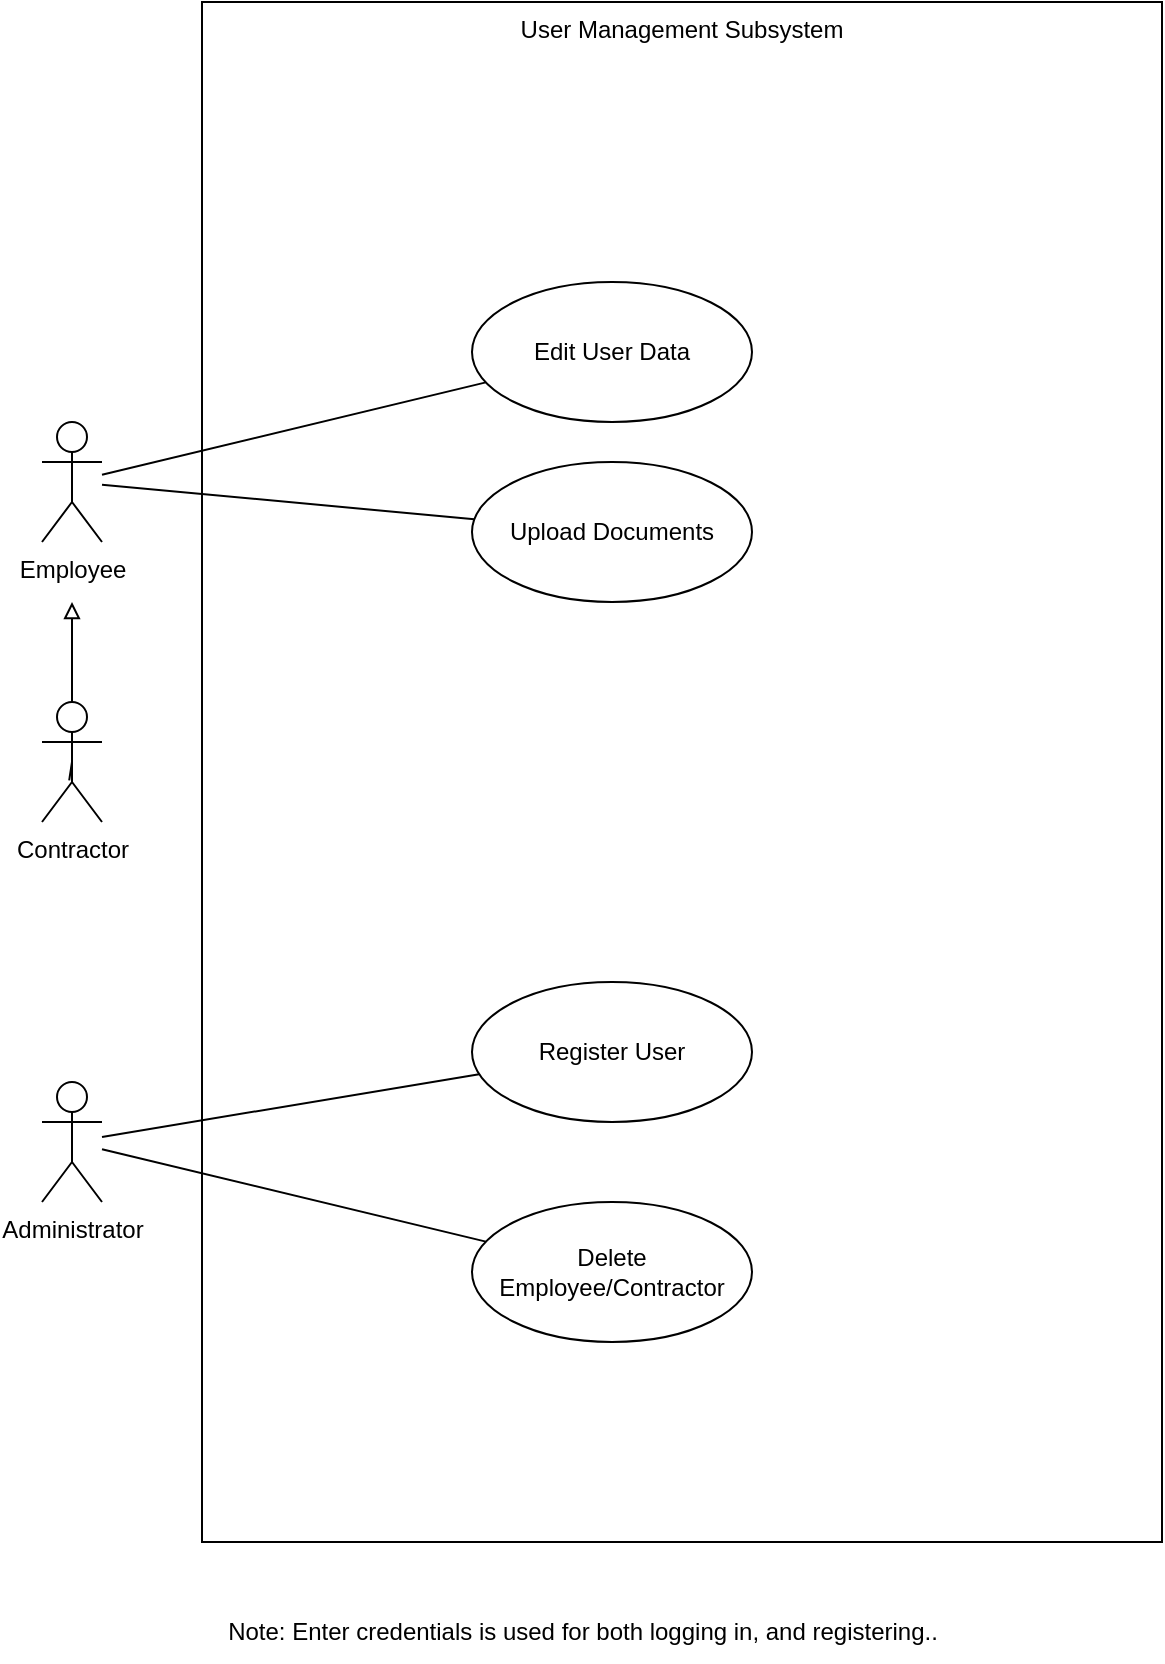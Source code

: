 <mxfile version="20.8.16" type="device"><diagram id="kXOMpUP6r0KJT3qquDG-" name="Page-4"><mxGraphModel dx="1036" dy="606" grid="1" gridSize="10" guides="1" tooltips="1" connect="1" arrows="1" fold="1" page="1" pageScale="1" pageWidth="850" pageHeight="1100" math="0" shadow="0"><root><mxCell id="0"/><mxCell id="1" parent="0"/><mxCell id="_GHLpPiCRx0Z3gsl5DGN-1" value="User Management Subsystem" style="rounded=0;whiteSpace=wrap;html=1;verticalAlign=top;" parent="1" vertex="1"><mxGeometry x="230" y="70" width="480" height="770" as="geometry"/></mxCell><mxCell id="_GHLpPiCRx0Z3gsl5DGN-2" style="edgeStyle=none;rounded=0;orthogonalLoop=1;jettySize=auto;html=1;endArrow=none;endFill=0;" parent="1" source="_GHLpPiCRx0Z3gsl5DGN-6" target="_GHLpPiCRx0Z3gsl5DGN-12" edge="1"><mxGeometry relative="1" as="geometry"/></mxCell><mxCell id="_GHLpPiCRx0Z3gsl5DGN-5" style="edgeStyle=none;rounded=0;orthogonalLoop=1;jettySize=auto;html=1;endArrow=none;endFill=0;" parent="1" source="_GHLpPiCRx0Z3gsl5DGN-6" target="_GHLpPiCRx0Z3gsl5DGN-23" edge="1"><mxGeometry relative="1" as="geometry"/></mxCell><mxCell id="_GHLpPiCRx0Z3gsl5DGN-6" value="Administrator" style="shape=umlActor;verticalLabelPosition=bottom;verticalAlign=top;html=1;outlineConnect=0;" parent="1" vertex="1"><mxGeometry x="150" y="610" width="30" height="60" as="geometry"/></mxCell><mxCell id="_GHLpPiCRx0Z3gsl5DGN-9" style="edgeStyle=none;rounded=0;orthogonalLoop=1;jettySize=auto;html=1;endArrow=none;endFill=0;" parent="1" source="_GHLpPiCRx0Z3gsl5DGN-11" target="_GHLpPiCRx0Z3gsl5DGN-25" edge="1"><mxGeometry relative="1" as="geometry"/></mxCell><mxCell id="_GHLpPiCRx0Z3gsl5DGN-10" style="edgeStyle=none;rounded=0;orthogonalLoop=1;jettySize=auto;html=1;endArrow=none;endFill=0;" parent="1" source="_GHLpPiCRx0Z3gsl5DGN-11" target="_GHLpPiCRx0Z3gsl5DGN-24" edge="1"><mxGeometry relative="1" as="geometry"/></mxCell><mxCell id="_GHLpPiCRx0Z3gsl5DGN-11" value="Employee" style="shape=umlActor;verticalLabelPosition=bottom;verticalAlign=top;html=1;outlineConnect=0;" parent="1" vertex="1"><mxGeometry x="150" y="280" width="30" height="60" as="geometry"/></mxCell><mxCell id="_GHLpPiCRx0Z3gsl5DGN-12" value="Register User" style="ellipse;whiteSpace=wrap;html=1;" parent="1" vertex="1"><mxGeometry x="365" y="560" width="140" height="70" as="geometry"/></mxCell><mxCell id="GeudrlHKWkDwgYDz0jbf-1" style="edgeStyle=orthogonalEdgeStyle;rounded=0;orthogonalLoop=1;jettySize=auto;html=1;endArrow=block;endFill=0;" parent="1" source="_GHLpPiCRx0Z3gsl5DGN-21" edge="1"><mxGeometry relative="1" as="geometry"><mxPoint x="165" y="370" as="targetPoint"/></mxGeometry></mxCell><mxCell id="_GHLpPiCRx0Z3gsl5DGN-21" value="Contractor" style="shape=umlActor;verticalLabelPosition=bottom;verticalAlign=top;html=1;" parent="1" vertex="1"><mxGeometry x="150" y="420" width="30" height="60" as="geometry"/></mxCell><mxCell id="_GHLpPiCRx0Z3gsl5DGN-22" style="edgeStyle=none;rounded=0;orthogonalLoop=1;jettySize=auto;html=1;exitX=0.5;exitY=0.5;exitDx=0;exitDy=0;exitPerimeter=0;entryX=0.453;entryY=0.653;entryDx=0;entryDy=0;entryPerimeter=0;endArrow=none;endFill=0;" parent="1" source="_GHLpPiCRx0Z3gsl5DGN-21" target="_GHLpPiCRx0Z3gsl5DGN-21" edge="1"><mxGeometry relative="1" as="geometry"/></mxCell><mxCell id="_GHLpPiCRx0Z3gsl5DGN-23" value="Delete Employee/Contractor" style="ellipse;whiteSpace=wrap;html=1;" parent="1" vertex="1"><mxGeometry x="365" y="670" width="140" height="70" as="geometry"/></mxCell><mxCell id="_GHLpPiCRx0Z3gsl5DGN-24" value="Edit User Data" style="ellipse;whiteSpace=wrap;html=1;" parent="1" vertex="1"><mxGeometry x="365" y="210" width="140" height="70" as="geometry"/></mxCell><mxCell id="_GHLpPiCRx0Z3gsl5DGN-25" value="Upload Documents" style="ellipse;whiteSpace=wrap;html=1;" parent="1" vertex="1"><mxGeometry x="365" y="300" width="140" height="70" as="geometry"/></mxCell><mxCell id="HAz4FzXMoZGPvSCy5808-1" style="edgeStyle=none;rounded=0;orthogonalLoop=1;jettySize=auto;html=1;exitX=0;exitY=0.5;exitDx=0;exitDy=0;endArrow=none;endFill=0;" parent="1" source="_GHLpPiCRx0Z3gsl5DGN-25" target="_GHLpPiCRx0Z3gsl5DGN-25" edge="1"><mxGeometry relative="1" as="geometry"/></mxCell><mxCell id="ntXxu4VtM8tuTNu8PaEb-1" value="Note:&amp;nbsp;Enter credentials is used for both logging in, and registering.." style="text;html=1;align=center;verticalAlign=middle;resizable=0;points=[];autosize=1;strokeColor=none;fillColor=none;" parent="1" vertex="1"><mxGeometry x="230" y="870" width="380" height="30" as="geometry"/></mxCell></root></mxGraphModel></diagram></mxfile>